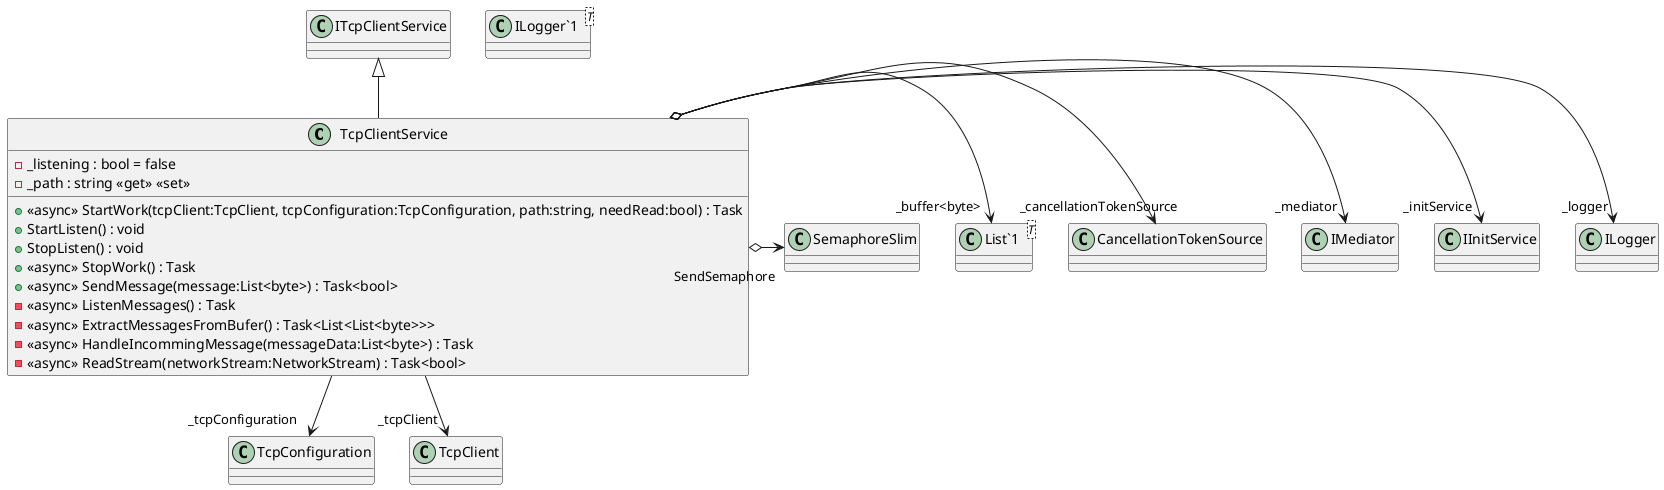@startuml
class TcpClientService {
    - _listening : bool = false
    - _path : string <<get>> <<set>>
    + <<async>> StartWork(tcpClient:TcpClient, tcpConfiguration:TcpConfiguration, path:string, needRead:bool) : Task
    + StartListen() : void
    + StopListen() : void
    + <<async>> StopWork() : Task
    + <<async>> SendMessage(message:List<byte>) : Task<bool>
    - <<async>> ListenMessages() : Task
    - <<async>> ExtractMessagesFromBufer() : Task<List<List<byte>>>
    - <<async>> HandleIncommingMessage(messageData:List<byte>) : Task
    - <<async>> ReadStream(networkStream:NetworkStream) : Task<bool>
}
class "ILogger`1"<T> {
}
class "List`1"<T> {
}
ITcpClientService <|-- TcpClientService
TcpClientService o-> "_logger" ILogger
TcpClientService o-> "_initService" IInitService
TcpClientService o-> "_mediator" IMediator
TcpClientService o-> "_cancellationTokenSource" CancellationTokenSource
TcpClientService o-> "_buffer<byte>" "List`1"
TcpClientService o-> "SendSemaphore" SemaphoreSlim
TcpClientService --> "_tcpConfiguration" TcpConfiguration
TcpClientService --> "_tcpClient" TcpClient
@enduml
